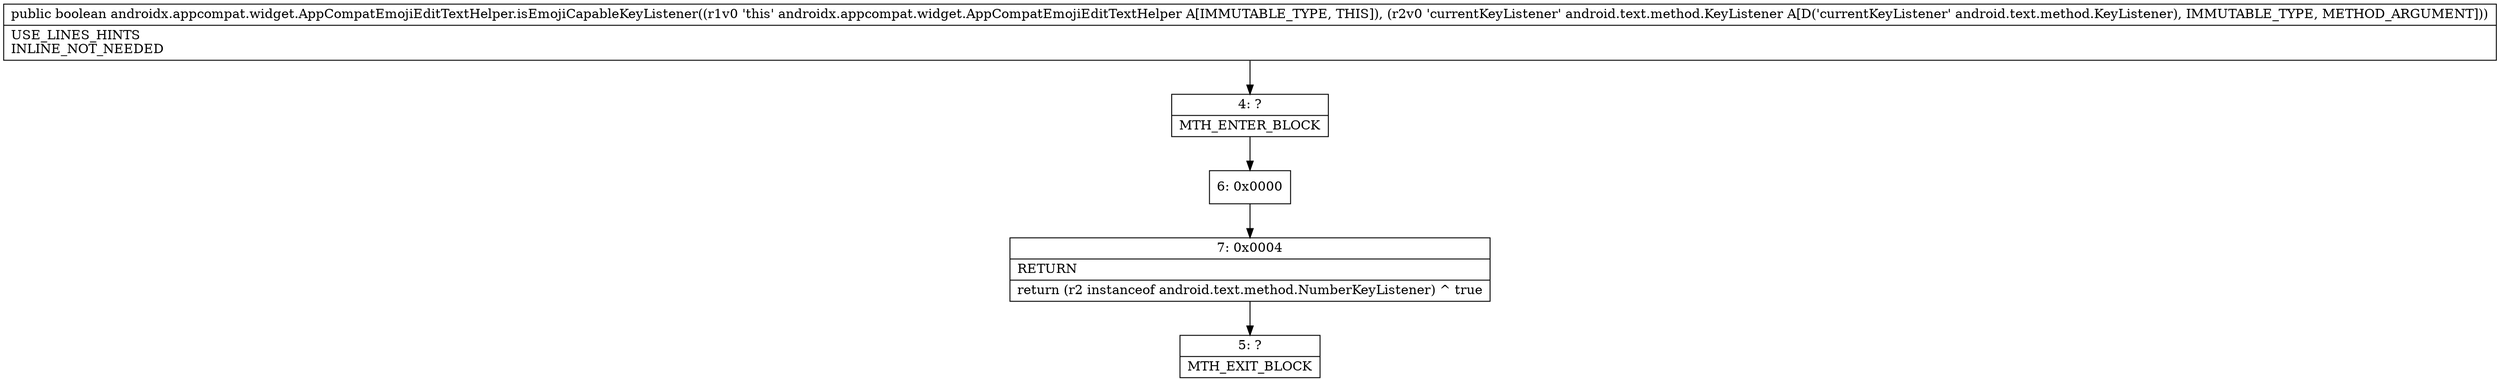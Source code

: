 digraph "CFG forandroidx.appcompat.widget.AppCompatEmojiEditTextHelper.isEmojiCapableKeyListener(Landroid\/text\/method\/KeyListener;)Z" {
Node_4 [shape=record,label="{4\:\ ?|MTH_ENTER_BLOCK\l}"];
Node_6 [shape=record,label="{6\:\ 0x0000}"];
Node_7 [shape=record,label="{7\:\ 0x0004|RETURN\l|return (r2 instanceof android.text.method.NumberKeyListener) ^ true\l}"];
Node_5 [shape=record,label="{5\:\ ?|MTH_EXIT_BLOCK\l}"];
MethodNode[shape=record,label="{public boolean androidx.appcompat.widget.AppCompatEmojiEditTextHelper.isEmojiCapableKeyListener((r1v0 'this' androidx.appcompat.widget.AppCompatEmojiEditTextHelper A[IMMUTABLE_TYPE, THIS]), (r2v0 'currentKeyListener' android.text.method.KeyListener A[D('currentKeyListener' android.text.method.KeyListener), IMMUTABLE_TYPE, METHOD_ARGUMENT]))  | USE_LINES_HINTS\lINLINE_NOT_NEEDED\l}"];
MethodNode -> Node_4;Node_4 -> Node_6;
Node_6 -> Node_7;
Node_7 -> Node_5;
}

